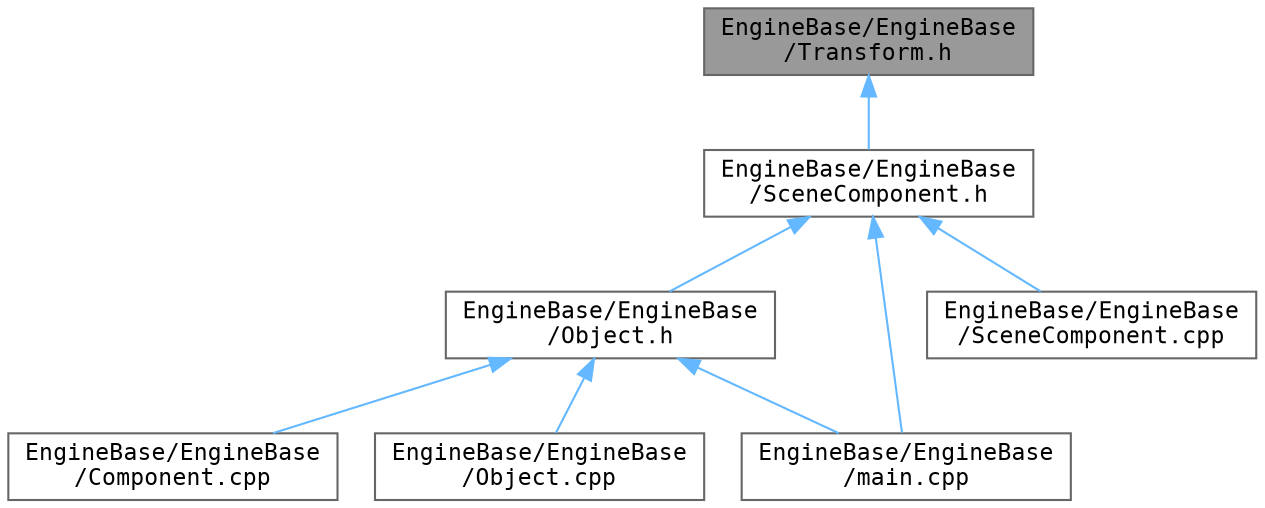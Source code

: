 digraph "EngineBase/EngineBase/Transform.h"
{
 // LATEX_PDF_SIZE
  bgcolor="transparent";
  edge [fontname=Consolas,fontsize=11,labelfontname=Helvetica,labelfontsize=10];
  node [fontname=Consolas,fontsize=11,shape=box,height=0.2,width=0.4];
  Node1 [id="Node000001",label="EngineBase/EngineBase\l/Transform.h",height=0.2,width=0.4,color="gray40", fillcolor="grey60", style="filled", fontcolor="black",tooltip="位置、回転、スケールを表す構造体となる"];
  Node1 -> Node2 [id="edge1_Node000001_Node000002",dir="back",color="steelblue1",style="solid",tooltip=" "];
  Node2 [id="Node000002",label="EngineBase/EngineBase\l/SceneComponent.h",height=0.2,width=0.4,color="grey40", fillcolor="white", style="filled",URL="$_scene_component_8h.html",tooltip="シーンコンポーネントの基底クラスとなる"];
  Node2 -> Node3 [id="edge2_Node000002_Node000003",dir="back",color="steelblue1",style="solid",tooltip=" "];
  Node3 [id="Node000003",label="EngineBase/EngineBase\l/Object.h",height=0.2,width=0.4,color="grey40", fillcolor="white", style="filled",URL="$_object_8h.html",tooltip="オブジェクトの基底クラスとなる"];
  Node3 -> Node4 [id="edge3_Node000003_Node000004",dir="back",color="steelblue1",style="solid",tooltip=" "];
  Node4 [id="Node000004",label="EngineBase/EngineBase\l/Component.cpp",height=0.2,width=0.4,color="grey40", fillcolor="white", style="filled",URL="$_component_8cpp.html",tooltip=" "];
  Node3 -> Node5 [id="edge4_Node000003_Node000005",dir="back",color="steelblue1",style="solid",tooltip=" "];
  Node5 [id="Node000005",label="EngineBase/EngineBase\l/Object.cpp",height=0.2,width=0.4,color="grey40", fillcolor="white", style="filled",URL="$_object_8cpp.html",tooltip=" "];
  Node3 -> Node6 [id="edge5_Node000003_Node000006",dir="back",color="steelblue1",style="solid",tooltip=" "];
  Node6 [id="Node000006",label="EngineBase/EngineBase\l/main.cpp",height=0.2,width=0.4,color="grey40", fillcolor="white", style="filled",URL="$main_8cpp.html",tooltip=" "];
  Node2 -> Node7 [id="edge6_Node000002_Node000007",dir="back",color="steelblue1",style="solid",tooltip=" "];
  Node7 [id="Node000007",label="EngineBase/EngineBase\l/SceneComponent.cpp",height=0.2,width=0.4,color="grey40", fillcolor="white", style="filled",URL="$_scene_component_8cpp.html",tooltip=" "];
  Node2 -> Node6 [id="edge7_Node000002_Node000006",dir="back",color="steelblue1",style="solid",tooltip=" "];
}
